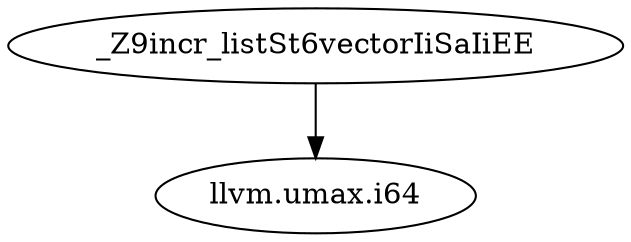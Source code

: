 digraph CallGraph {
    // Nodes
    "_Z9incr_listSt6vectorIiSaIiEE" [label="_Z9incr_listSt6vectorIiSaIiEE"];
    "llvm.umax.i64" [label="llvm.umax.i64"];
    
    // Edges
    "_Z9incr_listSt6vectorIiSaIiEE" -> "llvm.umax.i64";
}
